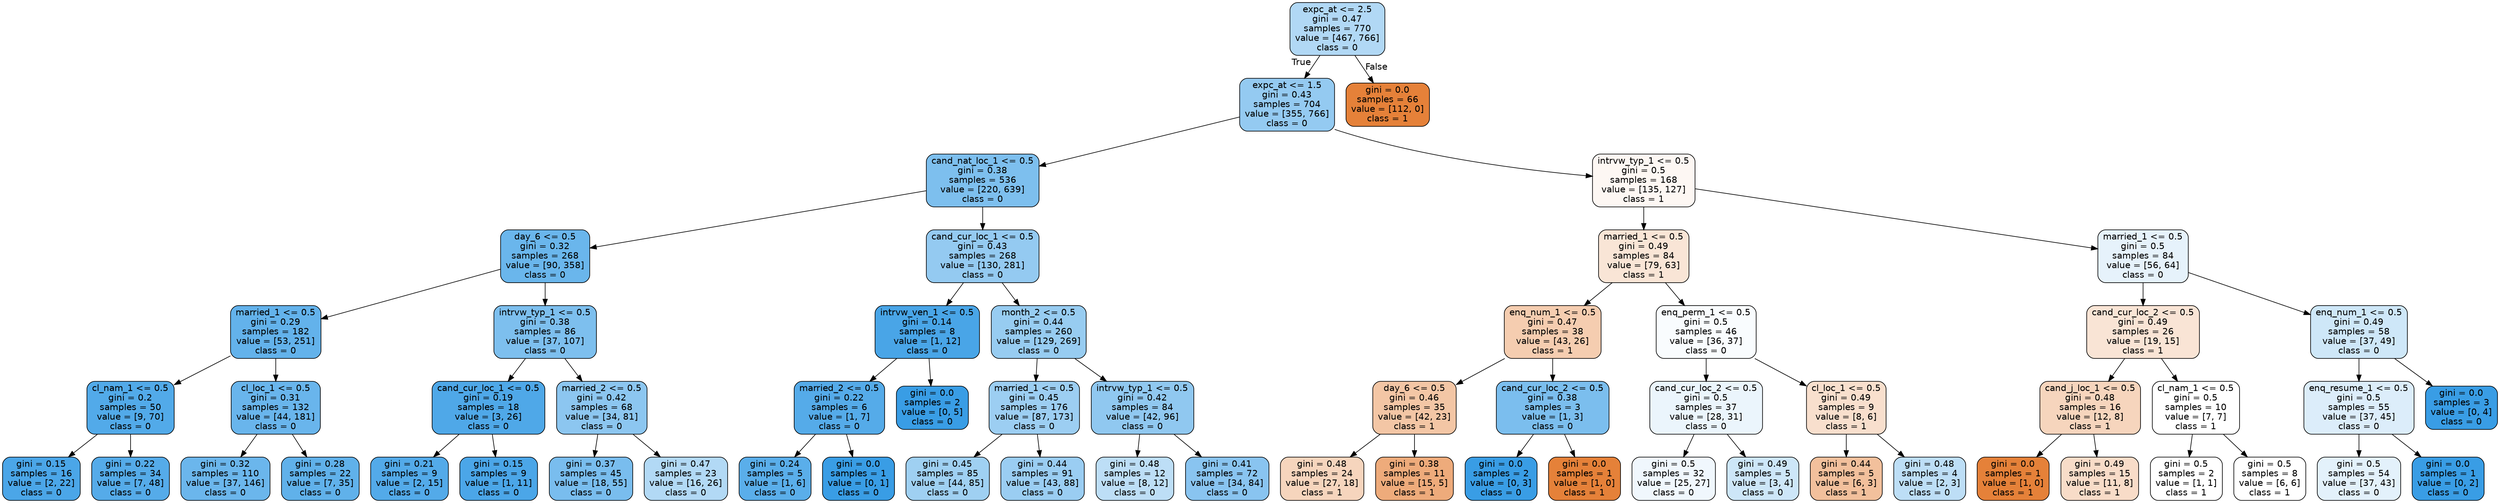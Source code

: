 digraph Tree {
node [shape=box, style="filled, rounded", color="black", fontname=helvetica] ;
edge [fontname=helvetica] ;
0 [label="expc_at <= 2.5\ngini = 0.47\nsamples = 770\nvalue = [467, 766]\nclass = 0", fillcolor="#399de564"] ;
1 [label="expc_at <= 1.5\ngini = 0.43\nsamples = 704\nvalue = [355, 766]\nclass = 0", fillcolor="#399de589"] ;
0 -> 1 [labeldistance=2.5, labelangle=45, headlabel="True"] ;
2 [label="cand_nat_loc_1 <= 0.5\ngini = 0.38\nsamples = 536\nvalue = [220, 639]\nclass = 0", fillcolor="#399de5a7"] ;
1 -> 2 ;
3 [label="day_6 <= 0.5\ngini = 0.32\nsamples = 268\nvalue = [90, 358]\nclass = 0", fillcolor="#399de5bf"] ;
2 -> 3 ;
4 [label="married_1 <= 0.5\ngini = 0.29\nsamples = 182\nvalue = [53, 251]\nclass = 0", fillcolor="#399de5c9"] ;
3 -> 4 ;
5 [label="cl_nam_1 <= 0.5\ngini = 0.2\nsamples = 50\nvalue = [9, 70]\nclass = 0", fillcolor="#399de5de"] ;
4 -> 5 ;
6 [label="gini = 0.15\nsamples = 16\nvalue = [2, 22]\nclass = 0", fillcolor="#399de5e8"] ;
5 -> 6 ;
7 [label="gini = 0.22\nsamples = 34\nvalue = [7, 48]\nclass = 0", fillcolor="#399de5da"] ;
5 -> 7 ;
8 [label="cl_loc_1 <= 0.5\ngini = 0.31\nsamples = 132\nvalue = [44, 181]\nclass = 0", fillcolor="#399de5c1"] ;
4 -> 8 ;
9 [label="gini = 0.32\nsamples = 110\nvalue = [37, 146]\nclass = 0", fillcolor="#399de5be"] ;
8 -> 9 ;
10 [label="gini = 0.28\nsamples = 22\nvalue = [7, 35]\nclass = 0", fillcolor="#399de5cc"] ;
8 -> 10 ;
11 [label="intrvw_typ_1 <= 0.5\ngini = 0.38\nsamples = 86\nvalue = [37, 107]\nclass = 0", fillcolor="#399de5a7"] ;
3 -> 11 ;
12 [label="cand_cur_loc_1 <= 0.5\ngini = 0.19\nsamples = 18\nvalue = [3, 26]\nclass = 0", fillcolor="#399de5e2"] ;
11 -> 12 ;
13 [label="gini = 0.21\nsamples = 9\nvalue = [2, 15]\nclass = 0", fillcolor="#399de5dd"] ;
12 -> 13 ;
14 [label="gini = 0.15\nsamples = 9\nvalue = [1, 11]\nclass = 0", fillcolor="#399de5e8"] ;
12 -> 14 ;
15 [label="married_2 <= 0.5\ngini = 0.42\nsamples = 68\nvalue = [34, 81]\nclass = 0", fillcolor="#399de594"] ;
11 -> 15 ;
16 [label="gini = 0.37\nsamples = 45\nvalue = [18, 55]\nclass = 0", fillcolor="#399de5ac"] ;
15 -> 16 ;
17 [label="gini = 0.47\nsamples = 23\nvalue = [16, 26]\nclass = 0", fillcolor="#399de562"] ;
15 -> 17 ;
18 [label="cand_cur_loc_1 <= 0.5\ngini = 0.43\nsamples = 268\nvalue = [130, 281]\nclass = 0", fillcolor="#399de589"] ;
2 -> 18 ;
19 [label="intrvw_ven_1 <= 0.5\ngini = 0.14\nsamples = 8\nvalue = [1, 12]\nclass = 0", fillcolor="#399de5ea"] ;
18 -> 19 ;
20 [label="married_2 <= 0.5\ngini = 0.22\nsamples = 6\nvalue = [1, 7]\nclass = 0", fillcolor="#399de5db"] ;
19 -> 20 ;
21 [label="gini = 0.24\nsamples = 5\nvalue = [1, 6]\nclass = 0", fillcolor="#399de5d4"] ;
20 -> 21 ;
22 [label="gini = 0.0\nsamples = 1\nvalue = [0, 1]\nclass = 0", fillcolor="#399de5ff"] ;
20 -> 22 ;
23 [label="gini = 0.0\nsamples = 2\nvalue = [0, 5]\nclass = 0", fillcolor="#399de5ff"] ;
19 -> 23 ;
24 [label="month_2 <= 0.5\ngini = 0.44\nsamples = 260\nvalue = [129, 269]\nclass = 0", fillcolor="#399de585"] ;
18 -> 24 ;
25 [label="married_1 <= 0.5\ngini = 0.45\nsamples = 176\nvalue = [87, 173]\nclass = 0", fillcolor="#399de57f"] ;
24 -> 25 ;
26 [label="gini = 0.45\nsamples = 85\nvalue = [44, 85]\nclass = 0", fillcolor="#399de57b"] ;
25 -> 26 ;
27 [label="gini = 0.44\nsamples = 91\nvalue = [43, 88]\nclass = 0", fillcolor="#399de582"] ;
25 -> 27 ;
28 [label="intrvw_typ_1 <= 0.5\ngini = 0.42\nsamples = 84\nvalue = [42, 96]\nclass = 0", fillcolor="#399de58f"] ;
24 -> 28 ;
29 [label="gini = 0.48\nsamples = 12\nvalue = [8, 12]\nclass = 0", fillcolor="#399de555"] ;
28 -> 29 ;
30 [label="gini = 0.41\nsamples = 72\nvalue = [34, 84]\nclass = 0", fillcolor="#399de598"] ;
28 -> 30 ;
31 [label="intrvw_typ_1 <= 0.5\ngini = 0.5\nsamples = 168\nvalue = [135, 127]\nclass = 1", fillcolor="#e581390f"] ;
1 -> 31 ;
32 [label="married_1 <= 0.5\ngini = 0.49\nsamples = 84\nvalue = [79, 63]\nclass = 1", fillcolor="#e5813934"] ;
31 -> 32 ;
33 [label="enq_num_1 <= 0.5\ngini = 0.47\nsamples = 38\nvalue = [43, 26]\nclass = 1", fillcolor="#e5813965"] ;
32 -> 33 ;
34 [label="day_6 <= 0.5\ngini = 0.46\nsamples = 35\nvalue = [42, 23]\nclass = 1", fillcolor="#e5813973"] ;
33 -> 34 ;
35 [label="gini = 0.48\nsamples = 24\nvalue = [27, 18]\nclass = 1", fillcolor="#e5813955"] ;
34 -> 35 ;
36 [label="gini = 0.38\nsamples = 11\nvalue = [15, 5]\nclass = 1", fillcolor="#e58139aa"] ;
34 -> 36 ;
37 [label="cand_cur_loc_2 <= 0.5\ngini = 0.38\nsamples = 3\nvalue = [1, 3]\nclass = 0", fillcolor="#399de5aa"] ;
33 -> 37 ;
38 [label="gini = 0.0\nsamples = 2\nvalue = [0, 3]\nclass = 0", fillcolor="#399de5ff"] ;
37 -> 38 ;
39 [label="gini = 0.0\nsamples = 1\nvalue = [1, 0]\nclass = 1", fillcolor="#e58139ff"] ;
37 -> 39 ;
40 [label="enq_perm_1 <= 0.5\ngini = 0.5\nsamples = 46\nvalue = [36, 37]\nclass = 0", fillcolor="#399de507"] ;
32 -> 40 ;
41 [label="cand_cur_loc_2 <= 0.5\ngini = 0.5\nsamples = 37\nvalue = [28, 31]\nclass = 0", fillcolor="#399de519"] ;
40 -> 41 ;
42 [label="gini = 0.5\nsamples = 32\nvalue = [25, 27]\nclass = 0", fillcolor="#399de513"] ;
41 -> 42 ;
43 [label="gini = 0.49\nsamples = 5\nvalue = [3, 4]\nclass = 0", fillcolor="#399de540"] ;
41 -> 43 ;
44 [label="cl_loc_1 <= 0.5\ngini = 0.49\nsamples = 9\nvalue = [8, 6]\nclass = 1", fillcolor="#e5813940"] ;
40 -> 44 ;
45 [label="gini = 0.44\nsamples = 5\nvalue = [6, 3]\nclass = 1", fillcolor="#e581397f"] ;
44 -> 45 ;
46 [label="gini = 0.48\nsamples = 4\nvalue = [2, 3]\nclass = 0", fillcolor="#399de555"] ;
44 -> 46 ;
47 [label="married_1 <= 0.5\ngini = 0.5\nsamples = 84\nvalue = [56, 64]\nclass = 0", fillcolor="#399de520"] ;
31 -> 47 ;
48 [label="cand_cur_loc_2 <= 0.5\ngini = 0.49\nsamples = 26\nvalue = [19, 15]\nclass = 1", fillcolor="#e5813936"] ;
47 -> 48 ;
49 [label="cand_j_loc_1 <= 0.5\ngini = 0.48\nsamples = 16\nvalue = [12, 8]\nclass = 1", fillcolor="#e5813955"] ;
48 -> 49 ;
50 [label="gini = 0.0\nsamples = 1\nvalue = [1, 0]\nclass = 1", fillcolor="#e58139ff"] ;
49 -> 50 ;
51 [label="gini = 0.49\nsamples = 15\nvalue = [11, 8]\nclass = 1", fillcolor="#e5813946"] ;
49 -> 51 ;
52 [label="cl_nam_1 <= 0.5\ngini = 0.5\nsamples = 10\nvalue = [7, 7]\nclass = 1", fillcolor="#e5813900"] ;
48 -> 52 ;
53 [label="gini = 0.5\nsamples = 2\nvalue = [1, 1]\nclass = 1", fillcolor="#e5813900"] ;
52 -> 53 ;
54 [label="gini = 0.5\nsamples = 8\nvalue = [6, 6]\nclass = 1", fillcolor="#e5813900"] ;
52 -> 54 ;
55 [label="enq_num_1 <= 0.5\ngini = 0.49\nsamples = 58\nvalue = [37, 49]\nclass = 0", fillcolor="#399de53e"] ;
47 -> 55 ;
56 [label="enq_resume_1 <= 0.5\ngini = 0.5\nsamples = 55\nvalue = [37, 45]\nclass = 0", fillcolor="#399de52d"] ;
55 -> 56 ;
57 [label="gini = 0.5\nsamples = 54\nvalue = [37, 43]\nclass = 0", fillcolor="#399de524"] ;
56 -> 57 ;
58 [label="gini = 0.0\nsamples = 1\nvalue = [0, 2]\nclass = 0", fillcolor="#399de5ff"] ;
56 -> 58 ;
59 [label="gini = 0.0\nsamples = 3\nvalue = [0, 4]\nclass = 0", fillcolor="#399de5ff"] ;
55 -> 59 ;
60 [label="gini = 0.0\nsamples = 66\nvalue = [112, 0]\nclass = 1", fillcolor="#e58139ff"] ;
0 -> 60 [labeldistance=2.5, labelangle=-45, headlabel="False"] ;
}